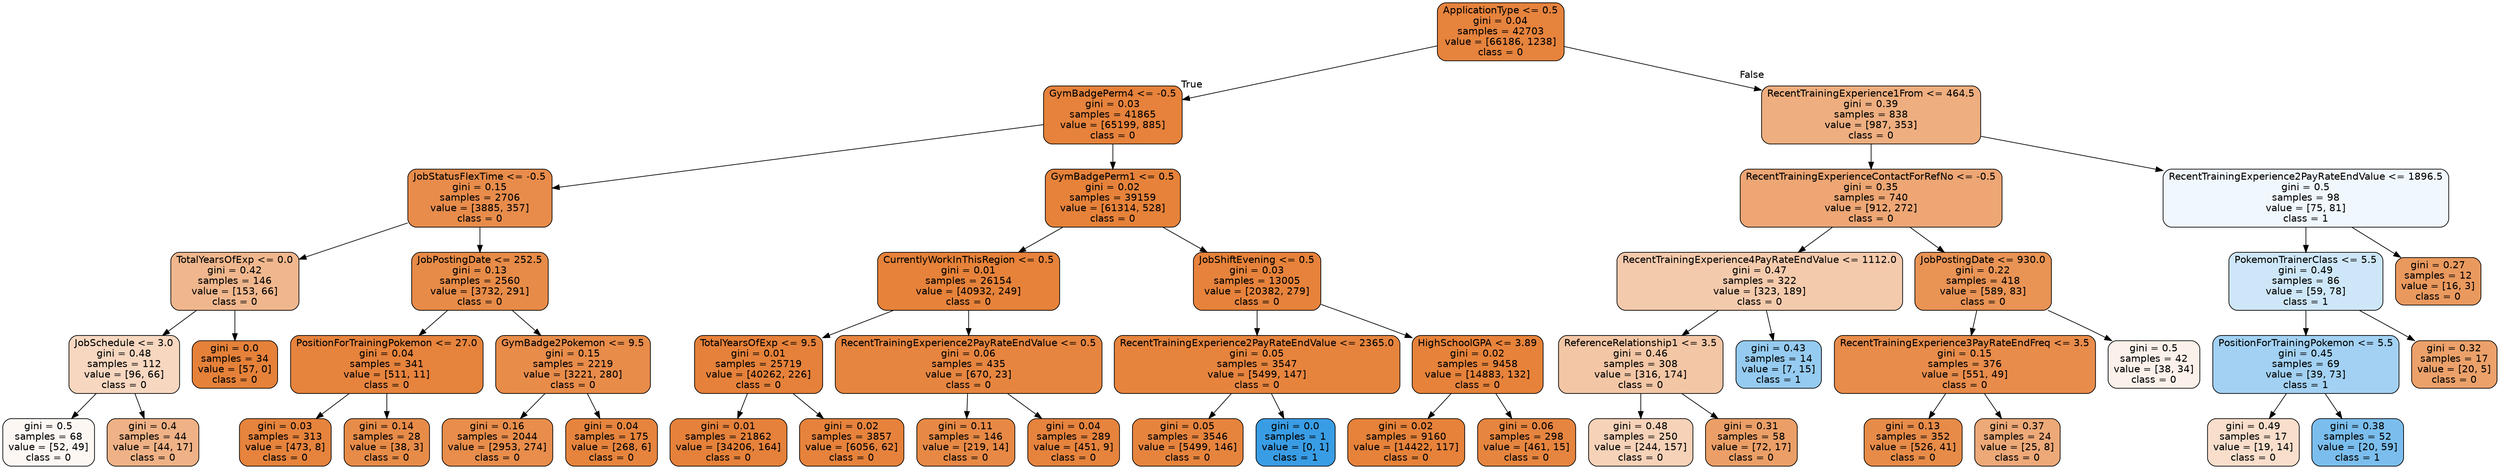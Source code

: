 digraph Tree {
node [shape=box, style="filled, rounded", color="black", fontname=helvetica] ;
edge [fontname=helvetica] ;
0 [label="ApplicationType <= 0.5\ngini = 0.04\nsamples = 42703\nvalue = [66186, 1238]\nclass = 0", fillcolor="#e58139fa"] ;
1 [label="GymBadgePerm4 <= -0.5\ngini = 0.03\nsamples = 41865\nvalue = [65199, 885]\nclass = 0", fillcolor="#e58139fc"] ;
0 -> 1 [labeldistance=2.5, labelangle=45, headlabel="True"] ;
2 [label="JobStatusFlexTime <= -0.5\ngini = 0.15\nsamples = 2706\nvalue = [3885, 357]\nclass = 0", fillcolor="#e58139e8"] ;
1 -> 2 ;
3 [label="TotalYearsOfExp <= 0.0\ngini = 0.42\nsamples = 146\nvalue = [153, 66]\nclass = 0", fillcolor="#e5813991"] ;
2 -> 3 ;
4 [label="JobSchedule <= 3.0\ngini = 0.48\nsamples = 112\nvalue = [96, 66]\nclass = 0", fillcolor="#e5813950"] ;
3 -> 4 ;
5 [label="gini = 0.5\nsamples = 68\nvalue = [52, 49]\nclass = 0", fillcolor="#e581390f"] ;
4 -> 5 ;
6 [label="gini = 0.4\nsamples = 44\nvalue = [44, 17]\nclass = 0", fillcolor="#e581399c"] ;
4 -> 6 ;
7 [label="gini = 0.0\nsamples = 34\nvalue = [57, 0]\nclass = 0", fillcolor="#e58139ff"] ;
3 -> 7 ;
8 [label="JobPostingDate <= 252.5\ngini = 0.13\nsamples = 2560\nvalue = [3732, 291]\nclass = 0", fillcolor="#e58139eb"] ;
2 -> 8 ;
9 [label="PositionForTrainingPokemon <= 27.0\ngini = 0.04\nsamples = 341\nvalue = [511, 11]\nclass = 0", fillcolor="#e58139fa"] ;
8 -> 9 ;
10 [label="gini = 0.03\nsamples = 313\nvalue = [473, 8]\nclass = 0", fillcolor="#e58139fb"] ;
9 -> 10 ;
11 [label="gini = 0.14\nsamples = 28\nvalue = [38, 3]\nclass = 0", fillcolor="#e58139eb"] ;
9 -> 11 ;
12 [label="GymBadge2Pokemon <= 9.5\ngini = 0.15\nsamples = 2219\nvalue = [3221, 280]\nclass = 0", fillcolor="#e58139e9"] ;
8 -> 12 ;
13 [label="gini = 0.16\nsamples = 2044\nvalue = [2953, 274]\nclass = 0", fillcolor="#e58139e7"] ;
12 -> 13 ;
14 [label="gini = 0.04\nsamples = 175\nvalue = [268, 6]\nclass = 0", fillcolor="#e58139f9"] ;
12 -> 14 ;
15 [label="GymBadgePerm1 <= 0.5\ngini = 0.02\nsamples = 39159\nvalue = [61314, 528]\nclass = 0", fillcolor="#e58139fd"] ;
1 -> 15 ;
16 [label="CurrentlyWorkInThisRegion <= 0.5\ngini = 0.01\nsamples = 26154\nvalue = [40932, 249]\nclass = 0", fillcolor="#e58139fd"] ;
15 -> 16 ;
17 [label="TotalYearsOfExp <= 9.5\ngini = 0.01\nsamples = 25719\nvalue = [40262, 226]\nclass = 0", fillcolor="#e58139fe"] ;
16 -> 17 ;
18 [label="gini = 0.01\nsamples = 21862\nvalue = [34206, 164]\nclass = 0", fillcolor="#e58139fe"] ;
17 -> 18 ;
19 [label="gini = 0.02\nsamples = 3857\nvalue = [6056, 62]\nclass = 0", fillcolor="#e58139fc"] ;
17 -> 19 ;
20 [label="RecentTrainingExperience2PayRateEndValue <= 0.5\ngini = 0.06\nsamples = 435\nvalue = [670, 23]\nclass = 0", fillcolor="#e58139f6"] ;
16 -> 20 ;
21 [label="gini = 0.11\nsamples = 146\nvalue = [219, 14]\nclass = 0", fillcolor="#e58139ef"] ;
20 -> 21 ;
22 [label="gini = 0.04\nsamples = 289\nvalue = [451, 9]\nclass = 0", fillcolor="#e58139fa"] ;
20 -> 22 ;
23 [label="JobShiftEvening <= 0.5\ngini = 0.03\nsamples = 13005\nvalue = [20382, 279]\nclass = 0", fillcolor="#e58139fc"] ;
15 -> 23 ;
24 [label="RecentTrainingExperience2PayRateEndValue <= 2365.0\ngini = 0.05\nsamples = 3547\nvalue = [5499, 147]\nclass = 0", fillcolor="#e58139f8"] ;
23 -> 24 ;
25 [label="gini = 0.05\nsamples = 3546\nvalue = [5499, 146]\nclass = 0", fillcolor="#e58139f8"] ;
24 -> 25 ;
26 [label="gini = 0.0\nsamples = 1\nvalue = [0, 1]\nclass = 1", fillcolor="#399de5ff"] ;
24 -> 26 ;
27 [label="HighSchoolGPA <= 3.89\ngini = 0.02\nsamples = 9458\nvalue = [14883, 132]\nclass = 0", fillcolor="#e58139fd"] ;
23 -> 27 ;
28 [label="gini = 0.02\nsamples = 9160\nvalue = [14422, 117]\nclass = 0", fillcolor="#e58139fd"] ;
27 -> 28 ;
29 [label="gini = 0.06\nsamples = 298\nvalue = [461, 15]\nclass = 0", fillcolor="#e58139f7"] ;
27 -> 29 ;
30 [label="RecentTrainingExperience1From <= 464.5\ngini = 0.39\nsamples = 838\nvalue = [987, 353]\nclass = 0", fillcolor="#e58139a4"] ;
0 -> 30 [labeldistance=2.5, labelangle=-45, headlabel="False"] ;
31 [label="RecentTrainingExperienceContactForRefNo <= -0.5\ngini = 0.35\nsamples = 740\nvalue = [912, 272]\nclass = 0", fillcolor="#e58139b3"] ;
30 -> 31 ;
32 [label="RecentTrainingExperience4PayRateEndValue <= 1112.0\ngini = 0.47\nsamples = 322\nvalue = [323, 189]\nclass = 0", fillcolor="#e581396a"] ;
31 -> 32 ;
33 [label="ReferenceRelationship1 <= 3.5\ngini = 0.46\nsamples = 308\nvalue = [316, 174]\nclass = 0", fillcolor="#e5813973"] ;
32 -> 33 ;
34 [label="gini = 0.48\nsamples = 250\nvalue = [244, 157]\nclass = 0", fillcolor="#e581395b"] ;
33 -> 34 ;
35 [label="gini = 0.31\nsamples = 58\nvalue = [72, 17]\nclass = 0", fillcolor="#e58139c3"] ;
33 -> 35 ;
36 [label="gini = 0.43\nsamples = 14\nvalue = [7, 15]\nclass = 1", fillcolor="#399de588"] ;
32 -> 36 ;
37 [label="JobPostingDate <= 930.0\ngini = 0.22\nsamples = 418\nvalue = [589, 83]\nclass = 0", fillcolor="#e58139db"] ;
31 -> 37 ;
38 [label="RecentTrainingExperience3PayRateEndFreq <= 3.5\ngini = 0.15\nsamples = 376\nvalue = [551, 49]\nclass = 0", fillcolor="#e58139e8"] ;
37 -> 38 ;
39 [label="gini = 0.13\nsamples = 352\nvalue = [526, 41]\nclass = 0", fillcolor="#e58139eb"] ;
38 -> 39 ;
40 [label="gini = 0.37\nsamples = 24\nvalue = [25, 8]\nclass = 0", fillcolor="#e58139ad"] ;
38 -> 40 ;
41 [label="gini = 0.5\nsamples = 42\nvalue = [38, 34]\nclass = 0", fillcolor="#e581391b"] ;
37 -> 41 ;
42 [label="RecentTrainingExperience2PayRateEndValue <= 1896.5\ngini = 0.5\nsamples = 98\nvalue = [75, 81]\nclass = 1", fillcolor="#399de513"] ;
30 -> 42 ;
43 [label="PokemonTrainerClass <= 5.5\ngini = 0.49\nsamples = 86\nvalue = [59, 78]\nclass = 1", fillcolor="#399de53e"] ;
42 -> 43 ;
44 [label="PositionForTrainingPokemon <= 5.5\ngini = 0.45\nsamples = 69\nvalue = [39, 73]\nclass = 1", fillcolor="#399de577"] ;
43 -> 44 ;
45 [label="gini = 0.49\nsamples = 17\nvalue = [19, 14]\nclass = 0", fillcolor="#e5813943"] ;
44 -> 45 ;
46 [label="gini = 0.38\nsamples = 52\nvalue = [20, 59]\nclass = 1", fillcolor="#399de5a9"] ;
44 -> 46 ;
47 [label="gini = 0.32\nsamples = 17\nvalue = [20, 5]\nclass = 0", fillcolor="#e58139bf"] ;
43 -> 47 ;
48 [label="gini = 0.27\nsamples = 12\nvalue = [16, 3]\nclass = 0", fillcolor="#e58139cf"] ;
42 -> 48 ;
}